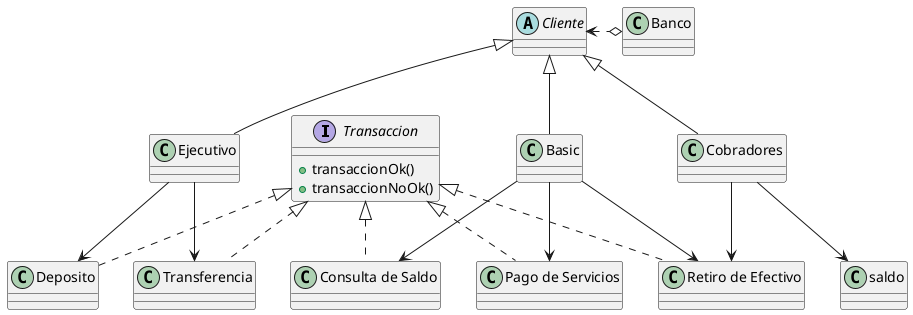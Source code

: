 @startuml
interface Transaccion {
    + transaccionOk()
    + transaccionNoOk()
}
class Deposito
class Transferencia 
class "Retiro de Efectivo" as efectivo
class "Consulta de Saldo" as consulta
class "Pago de Servicios" as pago
class Banco 
abstract Cliente 
class Ejecutivo
class Basic
class Cobradores
Transaccion <|.. Deposito
Transaccion <|.. Transferencia
Transaccion <|.. efectivo
Transaccion <|.. consulta
Transaccion <|.. pago
Cliente <|-- Ejecutivo
Cliente <|-- Basic
Cliente <|-- Cobradores
Cliente <.o Banco
Ejecutivo --> Deposito
Ejecutivo --> Transferencia
Basic --> consulta
Basic --> pago
Basic --> efectivo
Cobradores --> efectivo
Cobradores --> saldo
@enduml
@startuml
interface Imprimible{
    + imprimir()
}
class Curriculum{
    - datosPersona
    - habilidades : List
}
class "Libro en PDF" as pdf{
    - cantPaginas
    - autor 
    - titulo 
    - genero
}
class Informe{
    - texto 
    - cantPaginas 
    - autor 
    - revisor
}
Imprimible <|.. Curriculum
Imprimible <|.. pdf 
Imprimible <|.. Informe
@enduml